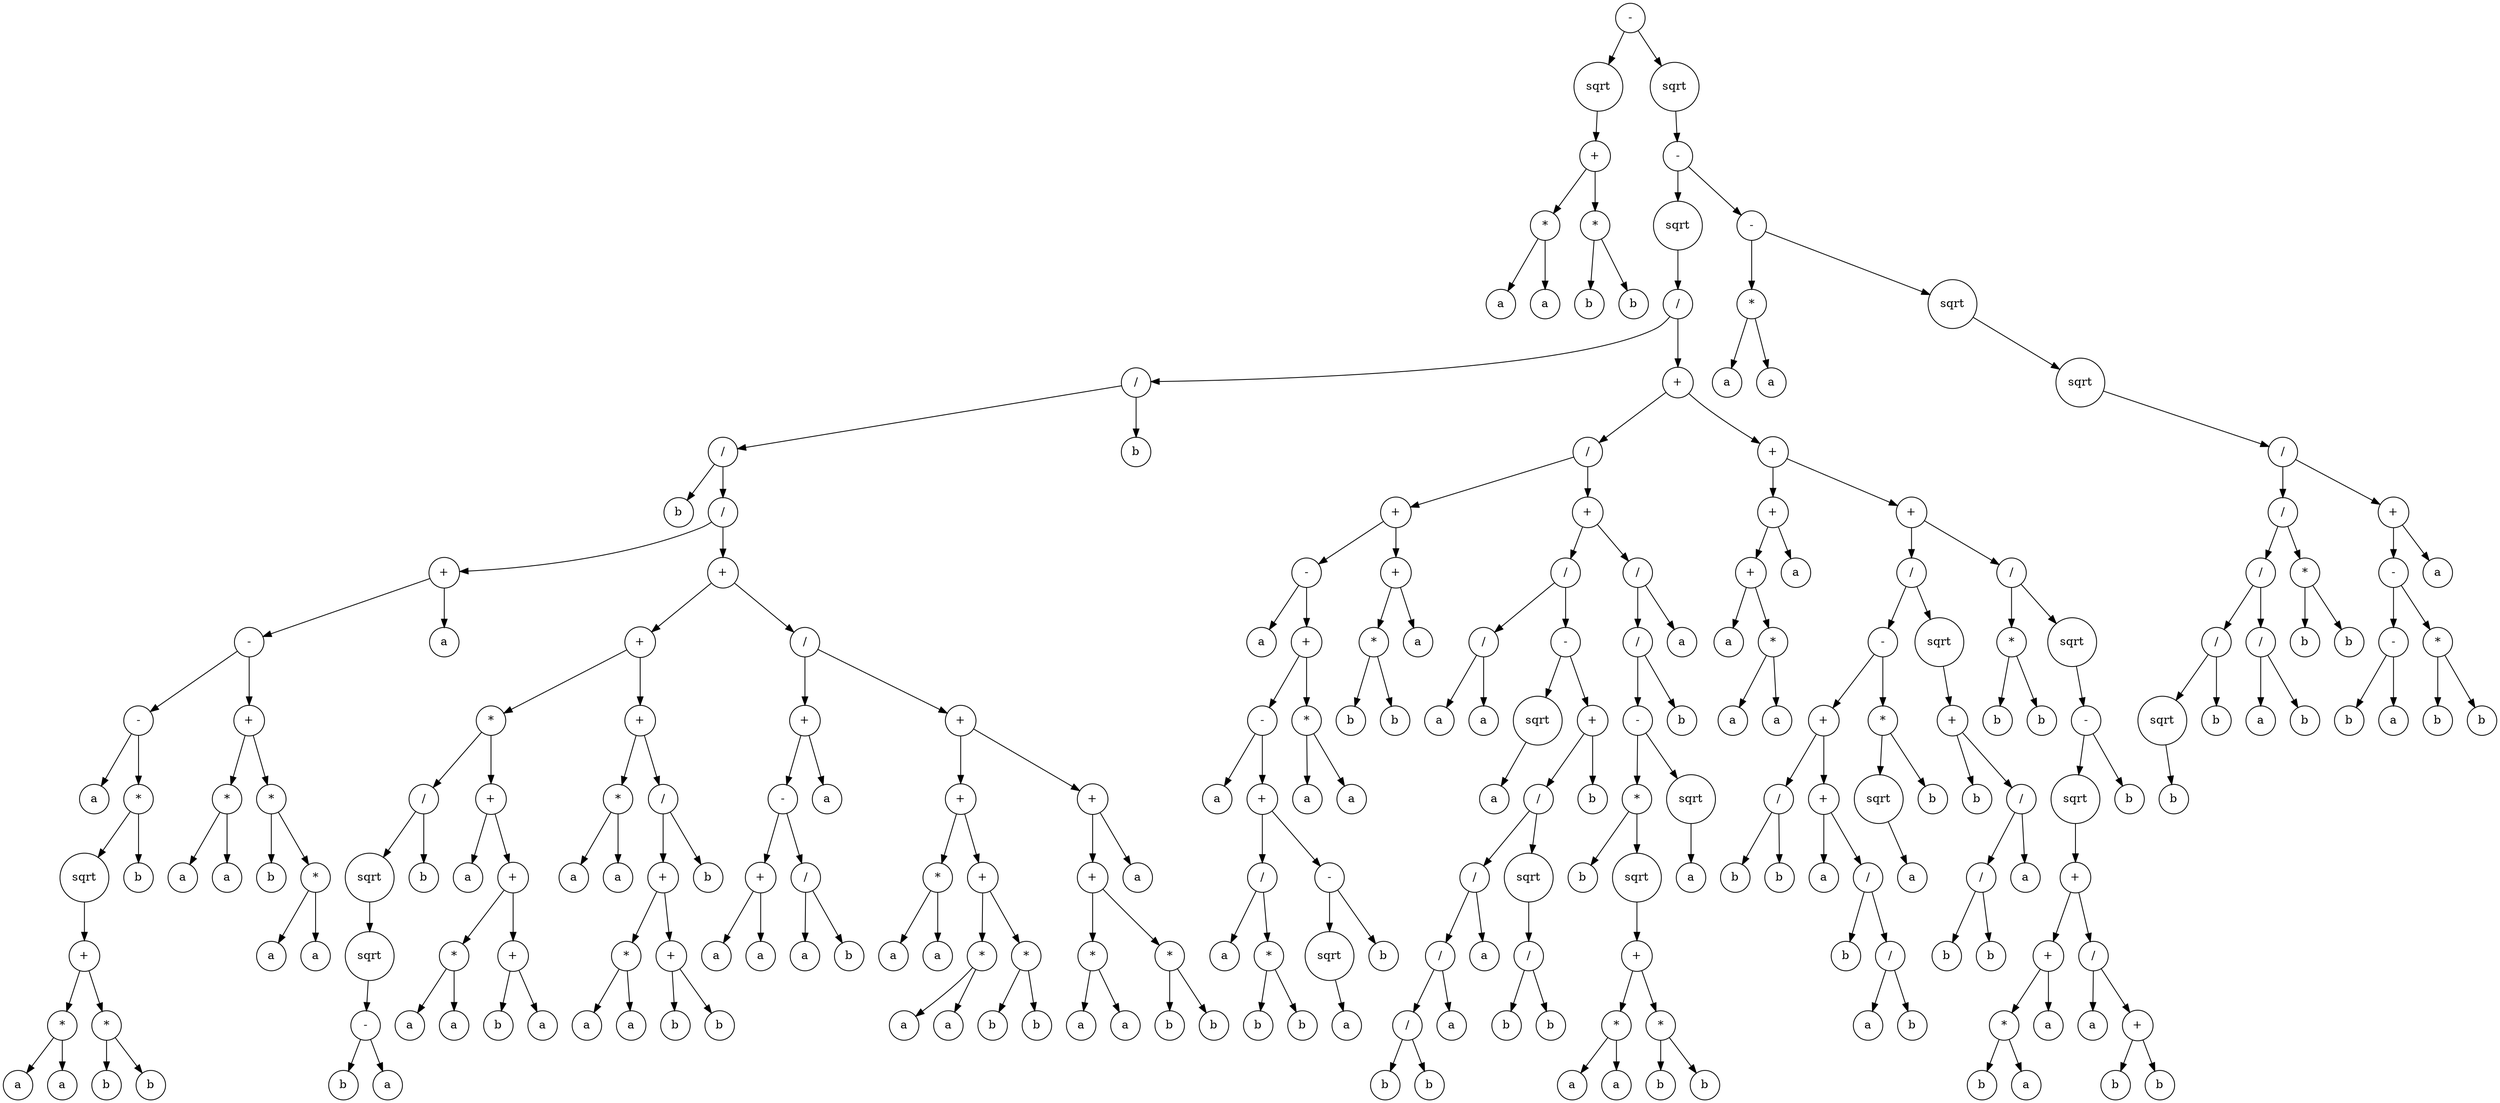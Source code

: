 digraph g {
graph [ordering=out];
node [shape=circle];
n[label = "-"];
n0[label = "sqrt"];
n00[label = "+"];
n000[label = "*"];
n0000[label = "a"];
n000 -> n0000;
n0001[label = "a"];
n000 -> n0001;
n00 -> n000;
n001[label = "*"];
n0010[label = "b"];
n001 -> n0010;
n0011[label = "b"];
n001 -> n0011;
n00 -> n001;
n0 -> n00;
n -> n0;
n1[label = "sqrt"];
n10[label = "-"];
n100[label = "sqrt"];
n1000[label = "/"];
n10000[label = "/"];
n100000[label = "/"];
n1000000[label = "b"];
n100000 -> n1000000;
n1000001[label = "/"];
n10000010[label = "+"];
n100000100[label = "-"];
n1000001000[label = "-"];
n10000010000[label = "a"];
n1000001000 -> n10000010000;
n10000010001[label = "*"];
n100000100010[label = "sqrt"];
n1000001000100[label = "+"];
n10000010001000[label = "*"];
n100000100010000[label = "a"];
n10000010001000 -> n100000100010000;
n100000100010001[label = "a"];
n10000010001000 -> n100000100010001;
n1000001000100 -> n10000010001000;
n10000010001001[label = "*"];
n100000100010010[label = "b"];
n10000010001001 -> n100000100010010;
n100000100010011[label = "b"];
n10000010001001 -> n100000100010011;
n1000001000100 -> n10000010001001;
n100000100010 -> n1000001000100;
n10000010001 -> n100000100010;
n100000100011[label = "b"];
n10000010001 -> n100000100011;
n1000001000 -> n10000010001;
n100000100 -> n1000001000;
n1000001001[label = "+"];
n10000010010[label = "*"];
n100000100100[label = "a"];
n10000010010 -> n100000100100;
n100000100101[label = "a"];
n10000010010 -> n100000100101;
n1000001001 -> n10000010010;
n10000010011[label = "*"];
n100000100110[label = "b"];
n10000010011 -> n100000100110;
n100000100111[label = "*"];
n1000001001110[label = "a"];
n100000100111 -> n1000001001110;
n1000001001111[label = "a"];
n100000100111 -> n1000001001111;
n10000010011 -> n100000100111;
n1000001001 -> n10000010011;
n100000100 -> n1000001001;
n10000010 -> n100000100;
n100000101[label = "a"];
n10000010 -> n100000101;
n1000001 -> n10000010;
n10000011[label = "+"];
n100000110[label = "+"];
n1000001100[label = "*"];
n10000011000[label = "/"];
n100000110000[label = "sqrt"];
n1000001100000[label = "sqrt"];
n10000011000000[label = "-"];
n100000110000000[label = "b"];
n10000011000000 -> n100000110000000;
n100000110000001[label = "a"];
n10000011000000 -> n100000110000001;
n1000001100000 -> n10000011000000;
n100000110000 -> n1000001100000;
n10000011000 -> n100000110000;
n100000110001[label = "b"];
n10000011000 -> n100000110001;
n1000001100 -> n10000011000;
n10000011001[label = "+"];
n100000110010[label = "a"];
n10000011001 -> n100000110010;
n100000110011[label = "+"];
n1000001100110[label = "*"];
n10000011001100[label = "a"];
n1000001100110 -> n10000011001100;
n10000011001101[label = "a"];
n1000001100110 -> n10000011001101;
n100000110011 -> n1000001100110;
n1000001100111[label = "+"];
n10000011001110[label = "b"];
n1000001100111 -> n10000011001110;
n10000011001111[label = "a"];
n1000001100111 -> n10000011001111;
n100000110011 -> n1000001100111;
n10000011001 -> n100000110011;
n1000001100 -> n10000011001;
n100000110 -> n1000001100;
n1000001101[label = "+"];
n10000011010[label = "*"];
n100000110100[label = "a"];
n10000011010 -> n100000110100;
n100000110101[label = "a"];
n10000011010 -> n100000110101;
n1000001101 -> n10000011010;
n10000011011[label = "/"];
n100000110110[label = "+"];
n1000001101100[label = "*"];
n10000011011000[label = "a"];
n1000001101100 -> n10000011011000;
n10000011011001[label = "a"];
n1000001101100 -> n10000011011001;
n100000110110 -> n1000001101100;
n1000001101101[label = "+"];
n10000011011010[label = "b"];
n1000001101101 -> n10000011011010;
n10000011011011[label = "b"];
n1000001101101 -> n10000011011011;
n100000110110 -> n1000001101101;
n10000011011 -> n100000110110;
n100000110111[label = "b"];
n10000011011 -> n100000110111;
n1000001101 -> n10000011011;
n100000110 -> n1000001101;
n10000011 -> n100000110;
n100000111[label = "/"];
n1000001110[label = "+"];
n10000011100[label = "-"];
n100000111000[label = "+"];
n1000001110000[label = "a"];
n100000111000 -> n1000001110000;
n1000001110001[label = "a"];
n100000111000 -> n1000001110001;
n10000011100 -> n100000111000;
n100000111001[label = "/"];
n1000001110010[label = "a"];
n100000111001 -> n1000001110010;
n1000001110011[label = "b"];
n100000111001 -> n1000001110011;
n10000011100 -> n100000111001;
n1000001110 -> n10000011100;
n10000011101[label = "a"];
n1000001110 -> n10000011101;
n100000111 -> n1000001110;
n1000001111[label = "+"];
n10000011110[label = "+"];
n100000111100[label = "*"];
n1000001111000[label = "a"];
n100000111100 -> n1000001111000;
n1000001111001[label = "a"];
n100000111100 -> n1000001111001;
n10000011110 -> n100000111100;
n100000111101[label = "+"];
n1000001111010[label = "*"];
n10000011110100[label = "a"];
n1000001111010 -> n10000011110100;
n10000011110101[label = "a"];
n1000001111010 -> n10000011110101;
n100000111101 -> n1000001111010;
n1000001111011[label = "*"];
n10000011110110[label = "b"];
n1000001111011 -> n10000011110110;
n10000011110111[label = "b"];
n1000001111011 -> n10000011110111;
n100000111101 -> n1000001111011;
n10000011110 -> n100000111101;
n1000001111 -> n10000011110;
n10000011111[label = "+"];
n100000111110[label = "+"];
n1000001111100[label = "*"];
n10000011111000[label = "a"];
n1000001111100 -> n10000011111000;
n10000011111001[label = "a"];
n1000001111100 -> n10000011111001;
n100000111110 -> n1000001111100;
n1000001111101[label = "*"];
n10000011111010[label = "b"];
n1000001111101 -> n10000011111010;
n10000011111011[label = "b"];
n1000001111101 -> n10000011111011;
n100000111110 -> n1000001111101;
n10000011111 -> n100000111110;
n100000111111[label = "a"];
n10000011111 -> n100000111111;
n1000001111 -> n10000011111;
n100000111 -> n1000001111;
n10000011 -> n100000111;
n1000001 -> n10000011;
n100000 -> n1000001;
n10000 -> n100000;
n100001[label = "b"];
n10000 -> n100001;
n1000 -> n10000;
n10001[label = "+"];
n100010[label = "/"];
n1000100[label = "+"];
n10001000[label = "-"];
n100010000[label = "a"];
n10001000 -> n100010000;
n100010001[label = "+"];
n1000100010[label = "-"];
n10001000100[label = "a"];
n1000100010 -> n10001000100;
n10001000101[label = "+"];
n100010001010[label = "/"];
n1000100010100[label = "a"];
n100010001010 -> n1000100010100;
n1000100010101[label = "*"];
n10001000101010[label = "b"];
n1000100010101 -> n10001000101010;
n10001000101011[label = "b"];
n1000100010101 -> n10001000101011;
n100010001010 -> n1000100010101;
n10001000101 -> n100010001010;
n100010001011[label = "-"];
n1000100010110[label = "sqrt"];
n10001000101100[label = "a"];
n1000100010110 -> n10001000101100;
n100010001011 -> n1000100010110;
n1000100010111[label = "b"];
n100010001011 -> n1000100010111;
n10001000101 -> n100010001011;
n1000100010 -> n10001000101;
n100010001 -> n1000100010;
n1000100011[label = "*"];
n10001000110[label = "a"];
n1000100011 -> n10001000110;
n10001000111[label = "a"];
n1000100011 -> n10001000111;
n100010001 -> n1000100011;
n10001000 -> n100010001;
n1000100 -> n10001000;
n10001001[label = "+"];
n100010010[label = "*"];
n1000100100[label = "b"];
n100010010 -> n1000100100;
n1000100101[label = "b"];
n100010010 -> n1000100101;
n10001001 -> n100010010;
n100010011[label = "a"];
n10001001 -> n100010011;
n1000100 -> n10001001;
n100010 -> n1000100;
n1000101[label = "+"];
n10001010[label = "/"];
n100010100[label = "/"];
n1000101000[label = "a"];
n100010100 -> n1000101000;
n1000101001[label = "a"];
n100010100 -> n1000101001;
n10001010 -> n100010100;
n100010101[label = "-"];
n1000101010[label = "sqrt"];
n10001010100[label = "a"];
n1000101010 -> n10001010100;
n100010101 -> n1000101010;
n1000101011[label = "+"];
n10001010110[label = "/"];
n100010101100[label = "/"];
n1000101011000[label = "/"];
n10001010110000[label = "/"];
n100010101100000[label = "b"];
n10001010110000 -> n100010101100000;
n100010101100001[label = "b"];
n10001010110000 -> n100010101100001;
n1000101011000 -> n10001010110000;
n10001010110001[label = "a"];
n1000101011000 -> n10001010110001;
n100010101100 -> n1000101011000;
n1000101011001[label = "a"];
n100010101100 -> n1000101011001;
n10001010110 -> n100010101100;
n100010101101[label = "sqrt"];
n1000101011010[label = "/"];
n10001010110100[label = "b"];
n1000101011010 -> n10001010110100;
n10001010110101[label = "b"];
n1000101011010 -> n10001010110101;
n100010101101 -> n1000101011010;
n10001010110 -> n100010101101;
n1000101011 -> n10001010110;
n10001010111[label = "b"];
n1000101011 -> n10001010111;
n100010101 -> n1000101011;
n10001010 -> n100010101;
n1000101 -> n10001010;
n10001011[label = "/"];
n100010110[label = "/"];
n1000101100[label = "-"];
n10001011000[label = "*"];
n100010110000[label = "b"];
n10001011000 -> n100010110000;
n100010110001[label = "sqrt"];
n1000101100010[label = "+"];
n10001011000100[label = "*"];
n100010110001000[label = "a"];
n10001011000100 -> n100010110001000;
n100010110001001[label = "a"];
n10001011000100 -> n100010110001001;
n1000101100010 -> n10001011000100;
n10001011000101[label = "*"];
n100010110001010[label = "b"];
n10001011000101 -> n100010110001010;
n100010110001011[label = "b"];
n10001011000101 -> n100010110001011;
n1000101100010 -> n10001011000101;
n100010110001 -> n1000101100010;
n10001011000 -> n100010110001;
n1000101100 -> n10001011000;
n10001011001[label = "sqrt"];
n100010110010[label = "a"];
n10001011001 -> n100010110010;
n1000101100 -> n10001011001;
n100010110 -> n1000101100;
n1000101101[label = "b"];
n100010110 -> n1000101101;
n10001011 -> n100010110;
n100010111[label = "a"];
n10001011 -> n100010111;
n1000101 -> n10001011;
n100010 -> n1000101;
n10001 -> n100010;
n100011[label = "+"];
n1000110[label = "+"];
n10001100[label = "+"];
n100011000[label = "a"];
n10001100 -> n100011000;
n100011001[label = "*"];
n1000110010[label = "a"];
n100011001 -> n1000110010;
n1000110011[label = "a"];
n100011001 -> n1000110011;
n10001100 -> n100011001;
n1000110 -> n10001100;
n10001101[label = "a"];
n1000110 -> n10001101;
n100011 -> n1000110;
n1000111[label = "+"];
n10001110[label = "/"];
n100011100[label = "-"];
n1000111000[label = "+"];
n10001110000[label = "/"];
n100011100000[label = "b"];
n10001110000 -> n100011100000;
n100011100001[label = "b"];
n10001110000 -> n100011100001;
n1000111000 -> n10001110000;
n10001110001[label = "+"];
n100011100010[label = "a"];
n10001110001 -> n100011100010;
n100011100011[label = "/"];
n1000111000110[label = "b"];
n100011100011 -> n1000111000110;
n1000111000111[label = "/"];
n10001110001110[label = "a"];
n1000111000111 -> n10001110001110;
n10001110001111[label = "b"];
n1000111000111 -> n10001110001111;
n100011100011 -> n1000111000111;
n10001110001 -> n100011100011;
n1000111000 -> n10001110001;
n100011100 -> n1000111000;
n1000111001[label = "*"];
n10001110010[label = "sqrt"];
n100011100100[label = "a"];
n10001110010 -> n100011100100;
n1000111001 -> n10001110010;
n10001110011[label = "b"];
n1000111001 -> n10001110011;
n100011100 -> n1000111001;
n10001110 -> n100011100;
n100011101[label = "sqrt"];
n1000111010[label = "+"];
n10001110100[label = "b"];
n1000111010 -> n10001110100;
n10001110101[label = "/"];
n100011101010[label = "/"];
n1000111010100[label = "b"];
n100011101010 -> n1000111010100;
n1000111010101[label = "b"];
n100011101010 -> n1000111010101;
n10001110101 -> n100011101010;
n100011101011[label = "a"];
n10001110101 -> n100011101011;
n1000111010 -> n10001110101;
n100011101 -> n1000111010;
n10001110 -> n100011101;
n1000111 -> n10001110;
n10001111[label = "/"];
n100011110[label = "*"];
n1000111100[label = "b"];
n100011110 -> n1000111100;
n1000111101[label = "b"];
n100011110 -> n1000111101;
n10001111 -> n100011110;
n100011111[label = "sqrt"];
n1000111110[label = "-"];
n10001111100[label = "sqrt"];
n100011111000[label = "+"];
n1000111110000[label = "+"];
n10001111100000[label = "*"];
n100011111000000[label = "b"];
n10001111100000 -> n100011111000000;
n100011111000001[label = "a"];
n10001111100000 -> n100011111000001;
n1000111110000 -> n10001111100000;
n10001111100001[label = "a"];
n1000111110000 -> n10001111100001;
n100011111000 -> n1000111110000;
n1000111110001[label = "/"];
n10001111100010[label = "a"];
n1000111110001 -> n10001111100010;
n10001111100011[label = "+"];
n100011111000110[label = "b"];
n10001111100011 -> n100011111000110;
n100011111000111[label = "b"];
n10001111100011 -> n100011111000111;
n1000111110001 -> n10001111100011;
n100011111000 -> n1000111110001;
n10001111100 -> n100011111000;
n1000111110 -> n10001111100;
n10001111101[label = "b"];
n1000111110 -> n10001111101;
n100011111 -> n1000111110;
n10001111 -> n100011111;
n1000111 -> n10001111;
n100011 -> n1000111;
n10001 -> n100011;
n1000 -> n10001;
n100 -> n1000;
n10 -> n100;
n101[label = "-"];
n1010[label = "*"];
n10100[label = "a"];
n1010 -> n10100;
n10101[label = "a"];
n1010 -> n10101;
n101 -> n1010;
n1011[label = "sqrt"];
n10110[label = "sqrt"];
n101100[label = "/"];
n1011000[label = "/"];
n10110000[label = "/"];
n101100000[label = "/"];
n1011000000[label = "sqrt"];
n10110000000[label = "b"];
n1011000000 -> n10110000000;
n101100000 -> n1011000000;
n1011000001[label = "b"];
n101100000 -> n1011000001;
n10110000 -> n101100000;
n101100001[label = "/"];
n1011000010[label = "a"];
n101100001 -> n1011000010;
n1011000011[label = "b"];
n101100001 -> n1011000011;
n10110000 -> n101100001;
n1011000 -> n10110000;
n10110001[label = "*"];
n101100010[label = "b"];
n10110001 -> n101100010;
n101100011[label = "b"];
n10110001 -> n101100011;
n1011000 -> n10110001;
n101100 -> n1011000;
n1011001[label = "+"];
n10110010[label = "-"];
n101100100[label = "-"];
n1011001000[label = "b"];
n101100100 -> n1011001000;
n1011001001[label = "a"];
n101100100 -> n1011001001;
n10110010 -> n101100100;
n101100101[label = "*"];
n1011001010[label = "b"];
n101100101 -> n1011001010;
n1011001011[label = "b"];
n101100101 -> n1011001011;
n10110010 -> n101100101;
n1011001 -> n10110010;
n10110011[label = "a"];
n1011001 -> n10110011;
n101100 -> n1011001;
n10110 -> n101100;
n1011 -> n10110;
n101 -> n1011;
n10 -> n101;
n1 -> n10;
n -> n1;
}
